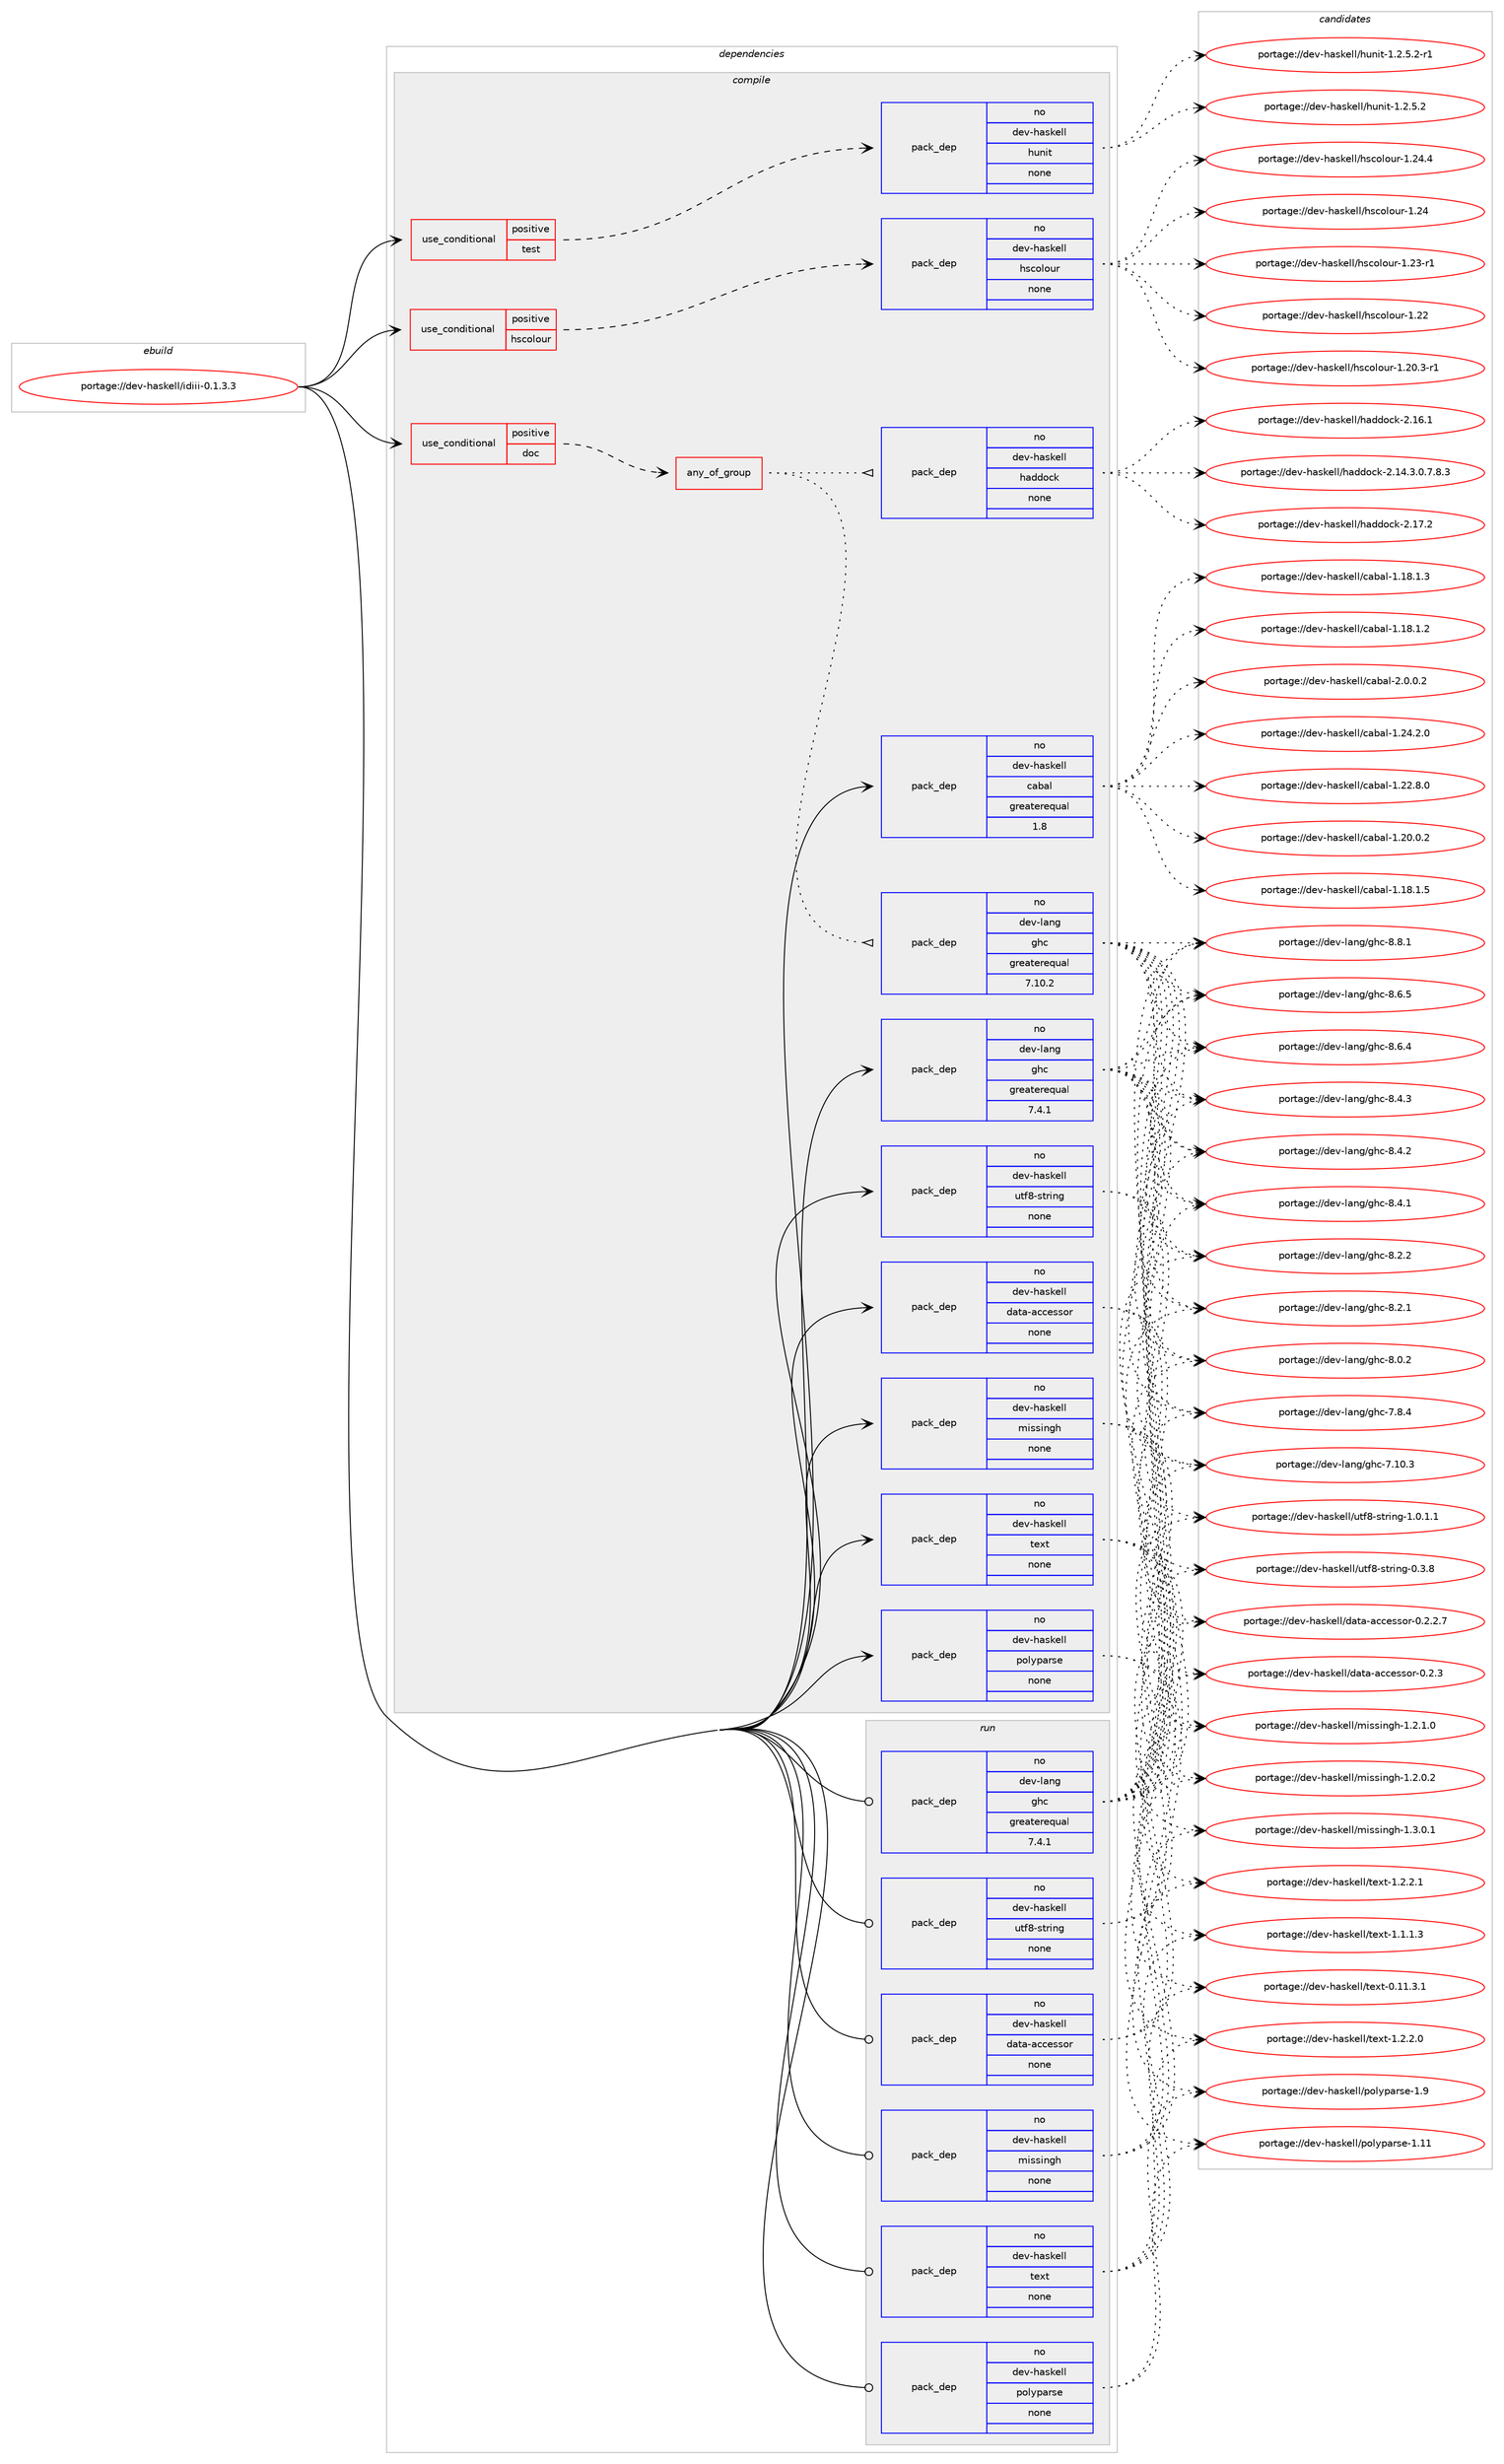 digraph prolog {

# *************
# Graph options
# *************

newrank=true;
concentrate=true;
compound=true;
graph [rankdir=LR,fontname=Helvetica,fontsize=10,ranksep=1.5];#, ranksep=2.5, nodesep=0.2];
edge  [arrowhead=vee];
node  [fontname=Helvetica,fontsize=10];

# **********
# The ebuild
# **********

subgraph cluster_leftcol {
color=gray;
rank=same;
label=<<i>ebuild</i>>;
id [label="portage://dev-haskell/idiii-0.1.3.3", color=red, width=4, href="../dev-haskell/idiii-0.1.3.3.svg"];
}

# ****************
# The dependencies
# ****************

subgraph cluster_midcol {
color=gray;
label=<<i>dependencies</i>>;
subgraph cluster_compile {
fillcolor="#eeeeee";
style=filled;
label=<<i>compile</i>>;
subgraph cond133101 {
dependency555473 [label=<<TABLE BORDER="0" CELLBORDER="1" CELLSPACING="0" CELLPADDING="4"><TR><TD ROWSPAN="3" CELLPADDING="10">use_conditional</TD></TR><TR><TD>positive</TD></TR><TR><TD>doc</TD></TR></TABLE>>, shape=none, color=red];
subgraph any6178 {
dependency555474 [label=<<TABLE BORDER="0" CELLBORDER="1" CELLSPACING="0" CELLPADDING="4"><TR><TD CELLPADDING="10">any_of_group</TD></TR></TABLE>>, shape=none, color=red];subgraph pack415957 {
dependency555475 [label=<<TABLE BORDER="0" CELLBORDER="1" CELLSPACING="0" CELLPADDING="4" WIDTH="220"><TR><TD ROWSPAN="6" CELLPADDING="30">pack_dep</TD></TR><TR><TD WIDTH="110">no</TD></TR><TR><TD>dev-haskell</TD></TR><TR><TD>haddock</TD></TR><TR><TD>none</TD></TR><TR><TD></TD></TR></TABLE>>, shape=none, color=blue];
}
dependency555474:e -> dependency555475:w [weight=20,style="dotted",arrowhead="oinv"];
subgraph pack415958 {
dependency555476 [label=<<TABLE BORDER="0" CELLBORDER="1" CELLSPACING="0" CELLPADDING="4" WIDTH="220"><TR><TD ROWSPAN="6" CELLPADDING="30">pack_dep</TD></TR><TR><TD WIDTH="110">no</TD></TR><TR><TD>dev-lang</TD></TR><TR><TD>ghc</TD></TR><TR><TD>greaterequal</TD></TR><TR><TD>7.10.2</TD></TR></TABLE>>, shape=none, color=blue];
}
dependency555474:e -> dependency555476:w [weight=20,style="dotted",arrowhead="oinv"];
}
dependency555473:e -> dependency555474:w [weight=20,style="dashed",arrowhead="vee"];
}
id:e -> dependency555473:w [weight=20,style="solid",arrowhead="vee"];
subgraph cond133102 {
dependency555477 [label=<<TABLE BORDER="0" CELLBORDER="1" CELLSPACING="0" CELLPADDING="4"><TR><TD ROWSPAN="3" CELLPADDING="10">use_conditional</TD></TR><TR><TD>positive</TD></TR><TR><TD>hscolour</TD></TR></TABLE>>, shape=none, color=red];
subgraph pack415959 {
dependency555478 [label=<<TABLE BORDER="0" CELLBORDER="1" CELLSPACING="0" CELLPADDING="4" WIDTH="220"><TR><TD ROWSPAN="6" CELLPADDING="30">pack_dep</TD></TR><TR><TD WIDTH="110">no</TD></TR><TR><TD>dev-haskell</TD></TR><TR><TD>hscolour</TD></TR><TR><TD>none</TD></TR><TR><TD></TD></TR></TABLE>>, shape=none, color=blue];
}
dependency555477:e -> dependency555478:w [weight=20,style="dashed",arrowhead="vee"];
}
id:e -> dependency555477:w [weight=20,style="solid",arrowhead="vee"];
subgraph cond133103 {
dependency555479 [label=<<TABLE BORDER="0" CELLBORDER="1" CELLSPACING="0" CELLPADDING="4"><TR><TD ROWSPAN="3" CELLPADDING="10">use_conditional</TD></TR><TR><TD>positive</TD></TR><TR><TD>test</TD></TR></TABLE>>, shape=none, color=red];
subgraph pack415960 {
dependency555480 [label=<<TABLE BORDER="0" CELLBORDER="1" CELLSPACING="0" CELLPADDING="4" WIDTH="220"><TR><TD ROWSPAN="6" CELLPADDING="30">pack_dep</TD></TR><TR><TD WIDTH="110">no</TD></TR><TR><TD>dev-haskell</TD></TR><TR><TD>hunit</TD></TR><TR><TD>none</TD></TR><TR><TD></TD></TR></TABLE>>, shape=none, color=blue];
}
dependency555479:e -> dependency555480:w [weight=20,style="dashed",arrowhead="vee"];
}
id:e -> dependency555479:w [weight=20,style="solid",arrowhead="vee"];
subgraph pack415961 {
dependency555481 [label=<<TABLE BORDER="0" CELLBORDER="1" CELLSPACING="0" CELLPADDING="4" WIDTH="220"><TR><TD ROWSPAN="6" CELLPADDING="30">pack_dep</TD></TR><TR><TD WIDTH="110">no</TD></TR><TR><TD>dev-haskell</TD></TR><TR><TD>cabal</TD></TR><TR><TD>greaterequal</TD></TR><TR><TD>1.8</TD></TR></TABLE>>, shape=none, color=blue];
}
id:e -> dependency555481:w [weight=20,style="solid",arrowhead="vee"];
subgraph pack415962 {
dependency555482 [label=<<TABLE BORDER="0" CELLBORDER="1" CELLSPACING="0" CELLPADDING="4" WIDTH="220"><TR><TD ROWSPAN="6" CELLPADDING="30">pack_dep</TD></TR><TR><TD WIDTH="110">no</TD></TR><TR><TD>dev-haskell</TD></TR><TR><TD>data-accessor</TD></TR><TR><TD>none</TD></TR><TR><TD></TD></TR></TABLE>>, shape=none, color=blue];
}
id:e -> dependency555482:w [weight=20,style="solid",arrowhead="vee"];
subgraph pack415963 {
dependency555483 [label=<<TABLE BORDER="0" CELLBORDER="1" CELLSPACING="0" CELLPADDING="4" WIDTH="220"><TR><TD ROWSPAN="6" CELLPADDING="30">pack_dep</TD></TR><TR><TD WIDTH="110">no</TD></TR><TR><TD>dev-haskell</TD></TR><TR><TD>missingh</TD></TR><TR><TD>none</TD></TR><TR><TD></TD></TR></TABLE>>, shape=none, color=blue];
}
id:e -> dependency555483:w [weight=20,style="solid",arrowhead="vee"];
subgraph pack415964 {
dependency555484 [label=<<TABLE BORDER="0" CELLBORDER="1" CELLSPACING="0" CELLPADDING="4" WIDTH="220"><TR><TD ROWSPAN="6" CELLPADDING="30">pack_dep</TD></TR><TR><TD WIDTH="110">no</TD></TR><TR><TD>dev-haskell</TD></TR><TR><TD>polyparse</TD></TR><TR><TD>none</TD></TR><TR><TD></TD></TR></TABLE>>, shape=none, color=blue];
}
id:e -> dependency555484:w [weight=20,style="solid",arrowhead="vee"];
subgraph pack415965 {
dependency555485 [label=<<TABLE BORDER="0" CELLBORDER="1" CELLSPACING="0" CELLPADDING="4" WIDTH="220"><TR><TD ROWSPAN="6" CELLPADDING="30">pack_dep</TD></TR><TR><TD WIDTH="110">no</TD></TR><TR><TD>dev-haskell</TD></TR><TR><TD>text</TD></TR><TR><TD>none</TD></TR><TR><TD></TD></TR></TABLE>>, shape=none, color=blue];
}
id:e -> dependency555485:w [weight=20,style="solid",arrowhead="vee"];
subgraph pack415966 {
dependency555486 [label=<<TABLE BORDER="0" CELLBORDER="1" CELLSPACING="0" CELLPADDING="4" WIDTH="220"><TR><TD ROWSPAN="6" CELLPADDING="30">pack_dep</TD></TR><TR><TD WIDTH="110">no</TD></TR><TR><TD>dev-haskell</TD></TR><TR><TD>utf8-string</TD></TR><TR><TD>none</TD></TR><TR><TD></TD></TR></TABLE>>, shape=none, color=blue];
}
id:e -> dependency555486:w [weight=20,style="solid",arrowhead="vee"];
subgraph pack415967 {
dependency555487 [label=<<TABLE BORDER="0" CELLBORDER="1" CELLSPACING="0" CELLPADDING="4" WIDTH="220"><TR><TD ROWSPAN="6" CELLPADDING="30">pack_dep</TD></TR><TR><TD WIDTH="110">no</TD></TR><TR><TD>dev-lang</TD></TR><TR><TD>ghc</TD></TR><TR><TD>greaterequal</TD></TR><TR><TD>7.4.1</TD></TR></TABLE>>, shape=none, color=blue];
}
id:e -> dependency555487:w [weight=20,style="solid",arrowhead="vee"];
}
subgraph cluster_compileandrun {
fillcolor="#eeeeee";
style=filled;
label=<<i>compile and run</i>>;
}
subgraph cluster_run {
fillcolor="#eeeeee";
style=filled;
label=<<i>run</i>>;
subgraph pack415968 {
dependency555488 [label=<<TABLE BORDER="0" CELLBORDER="1" CELLSPACING="0" CELLPADDING="4" WIDTH="220"><TR><TD ROWSPAN="6" CELLPADDING="30">pack_dep</TD></TR><TR><TD WIDTH="110">no</TD></TR><TR><TD>dev-haskell</TD></TR><TR><TD>data-accessor</TD></TR><TR><TD>none</TD></TR><TR><TD></TD></TR></TABLE>>, shape=none, color=blue];
}
id:e -> dependency555488:w [weight=20,style="solid",arrowhead="odot"];
subgraph pack415969 {
dependency555489 [label=<<TABLE BORDER="0" CELLBORDER="1" CELLSPACING="0" CELLPADDING="4" WIDTH="220"><TR><TD ROWSPAN="6" CELLPADDING="30">pack_dep</TD></TR><TR><TD WIDTH="110">no</TD></TR><TR><TD>dev-haskell</TD></TR><TR><TD>missingh</TD></TR><TR><TD>none</TD></TR><TR><TD></TD></TR></TABLE>>, shape=none, color=blue];
}
id:e -> dependency555489:w [weight=20,style="solid",arrowhead="odot"];
subgraph pack415970 {
dependency555490 [label=<<TABLE BORDER="0" CELLBORDER="1" CELLSPACING="0" CELLPADDING="4" WIDTH="220"><TR><TD ROWSPAN="6" CELLPADDING="30">pack_dep</TD></TR><TR><TD WIDTH="110">no</TD></TR><TR><TD>dev-haskell</TD></TR><TR><TD>polyparse</TD></TR><TR><TD>none</TD></TR><TR><TD></TD></TR></TABLE>>, shape=none, color=blue];
}
id:e -> dependency555490:w [weight=20,style="solid",arrowhead="odot"];
subgraph pack415971 {
dependency555491 [label=<<TABLE BORDER="0" CELLBORDER="1" CELLSPACING="0" CELLPADDING="4" WIDTH="220"><TR><TD ROWSPAN="6" CELLPADDING="30">pack_dep</TD></TR><TR><TD WIDTH="110">no</TD></TR><TR><TD>dev-haskell</TD></TR><TR><TD>text</TD></TR><TR><TD>none</TD></TR><TR><TD></TD></TR></TABLE>>, shape=none, color=blue];
}
id:e -> dependency555491:w [weight=20,style="solid",arrowhead="odot"];
subgraph pack415972 {
dependency555492 [label=<<TABLE BORDER="0" CELLBORDER="1" CELLSPACING="0" CELLPADDING="4" WIDTH="220"><TR><TD ROWSPAN="6" CELLPADDING="30">pack_dep</TD></TR><TR><TD WIDTH="110">no</TD></TR><TR><TD>dev-haskell</TD></TR><TR><TD>utf8-string</TD></TR><TR><TD>none</TD></TR><TR><TD></TD></TR></TABLE>>, shape=none, color=blue];
}
id:e -> dependency555492:w [weight=20,style="solid",arrowhead="odot"];
subgraph pack415973 {
dependency555493 [label=<<TABLE BORDER="0" CELLBORDER="1" CELLSPACING="0" CELLPADDING="4" WIDTH="220"><TR><TD ROWSPAN="6" CELLPADDING="30">pack_dep</TD></TR><TR><TD WIDTH="110">no</TD></TR><TR><TD>dev-lang</TD></TR><TR><TD>ghc</TD></TR><TR><TD>greaterequal</TD></TR><TR><TD>7.4.1</TD></TR></TABLE>>, shape=none, color=blue];
}
id:e -> dependency555493:w [weight=20,style="solid",arrowhead="odot"];
}
}

# **************
# The candidates
# **************

subgraph cluster_choices {
rank=same;
color=gray;
label=<<i>candidates</i>>;

subgraph choice415957 {
color=black;
nodesep=1;
choice100101118451049711510710110810847104971001001119910745504649554650 [label="portage://dev-haskell/haddock-2.17.2", color=red, width=4,href="../dev-haskell/haddock-2.17.2.svg"];
choice100101118451049711510710110810847104971001001119910745504649544649 [label="portage://dev-haskell/haddock-2.16.1", color=red, width=4,href="../dev-haskell/haddock-2.16.1.svg"];
choice1001011184510497115107101108108471049710010011199107455046495246514648465546564651 [label="portage://dev-haskell/haddock-2.14.3.0.7.8.3", color=red, width=4,href="../dev-haskell/haddock-2.14.3.0.7.8.3.svg"];
dependency555475:e -> choice100101118451049711510710110810847104971001001119910745504649554650:w [style=dotted,weight="100"];
dependency555475:e -> choice100101118451049711510710110810847104971001001119910745504649544649:w [style=dotted,weight="100"];
dependency555475:e -> choice1001011184510497115107101108108471049710010011199107455046495246514648465546564651:w [style=dotted,weight="100"];
}
subgraph choice415958 {
color=black;
nodesep=1;
choice10010111845108971101034710310499455646564649 [label="portage://dev-lang/ghc-8.8.1", color=red, width=4,href="../dev-lang/ghc-8.8.1.svg"];
choice10010111845108971101034710310499455646544653 [label="portage://dev-lang/ghc-8.6.5", color=red, width=4,href="../dev-lang/ghc-8.6.5.svg"];
choice10010111845108971101034710310499455646544652 [label="portage://dev-lang/ghc-8.6.4", color=red, width=4,href="../dev-lang/ghc-8.6.4.svg"];
choice10010111845108971101034710310499455646524651 [label="portage://dev-lang/ghc-8.4.3", color=red, width=4,href="../dev-lang/ghc-8.4.3.svg"];
choice10010111845108971101034710310499455646524650 [label="portage://dev-lang/ghc-8.4.2", color=red, width=4,href="../dev-lang/ghc-8.4.2.svg"];
choice10010111845108971101034710310499455646524649 [label="portage://dev-lang/ghc-8.4.1", color=red, width=4,href="../dev-lang/ghc-8.4.1.svg"];
choice10010111845108971101034710310499455646504650 [label="portage://dev-lang/ghc-8.2.2", color=red, width=4,href="../dev-lang/ghc-8.2.2.svg"];
choice10010111845108971101034710310499455646504649 [label="portage://dev-lang/ghc-8.2.1", color=red, width=4,href="../dev-lang/ghc-8.2.1.svg"];
choice10010111845108971101034710310499455646484650 [label="portage://dev-lang/ghc-8.0.2", color=red, width=4,href="../dev-lang/ghc-8.0.2.svg"];
choice10010111845108971101034710310499455546564652 [label="portage://dev-lang/ghc-7.8.4", color=red, width=4,href="../dev-lang/ghc-7.8.4.svg"];
choice1001011184510897110103471031049945554649484651 [label="portage://dev-lang/ghc-7.10.3", color=red, width=4,href="../dev-lang/ghc-7.10.3.svg"];
dependency555476:e -> choice10010111845108971101034710310499455646564649:w [style=dotted,weight="100"];
dependency555476:e -> choice10010111845108971101034710310499455646544653:w [style=dotted,weight="100"];
dependency555476:e -> choice10010111845108971101034710310499455646544652:w [style=dotted,weight="100"];
dependency555476:e -> choice10010111845108971101034710310499455646524651:w [style=dotted,weight="100"];
dependency555476:e -> choice10010111845108971101034710310499455646524650:w [style=dotted,weight="100"];
dependency555476:e -> choice10010111845108971101034710310499455646524649:w [style=dotted,weight="100"];
dependency555476:e -> choice10010111845108971101034710310499455646504650:w [style=dotted,weight="100"];
dependency555476:e -> choice10010111845108971101034710310499455646504649:w [style=dotted,weight="100"];
dependency555476:e -> choice10010111845108971101034710310499455646484650:w [style=dotted,weight="100"];
dependency555476:e -> choice10010111845108971101034710310499455546564652:w [style=dotted,weight="100"];
dependency555476:e -> choice1001011184510897110103471031049945554649484651:w [style=dotted,weight="100"];
}
subgraph choice415959 {
color=black;
nodesep=1;
choice1001011184510497115107101108108471041159911110811111711445494650524652 [label="portage://dev-haskell/hscolour-1.24.4", color=red, width=4,href="../dev-haskell/hscolour-1.24.4.svg"];
choice100101118451049711510710110810847104115991111081111171144549465052 [label="portage://dev-haskell/hscolour-1.24", color=red, width=4,href="../dev-haskell/hscolour-1.24.svg"];
choice1001011184510497115107101108108471041159911110811111711445494650514511449 [label="portage://dev-haskell/hscolour-1.23-r1", color=red, width=4,href="../dev-haskell/hscolour-1.23-r1.svg"];
choice100101118451049711510710110810847104115991111081111171144549465050 [label="portage://dev-haskell/hscolour-1.22", color=red, width=4,href="../dev-haskell/hscolour-1.22.svg"];
choice10010111845104971151071011081084710411599111108111117114454946504846514511449 [label="portage://dev-haskell/hscolour-1.20.3-r1", color=red, width=4,href="../dev-haskell/hscolour-1.20.3-r1.svg"];
dependency555478:e -> choice1001011184510497115107101108108471041159911110811111711445494650524652:w [style=dotted,weight="100"];
dependency555478:e -> choice100101118451049711510710110810847104115991111081111171144549465052:w [style=dotted,weight="100"];
dependency555478:e -> choice1001011184510497115107101108108471041159911110811111711445494650514511449:w [style=dotted,weight="100"];
dependency555478:e -> choice100101118451049711510710110810847104115991111081111171144549465050:w [style=dotted,weight="100"];
dependency555478:e -> choice10010111845104971151071011081084710411599111108111117114454946504846514511449:w [style=dotted,weight="100"];
}
subgraph choice415960 {
color=black;
nodesep=1;
choice10010111845104971151071011081084710411711010511645494650465346504511449 [label="portage://dev-haskell/hunit-1.2.5.2-r1", color=red, width=4,href="../dev-haskell/hunit-1.2.5.2-r1.svg"];
choice1001011184510497115107101108108471041171101051164549465046534650 [label="portage://dev-haskell/hunit-1.2.5.2", color=red, width=4,href="../dev-haskell/hunit-1.2.5.2.svg"];
dependency555480:e -> choice10010111845104971151071011081084710411711010511645494650465346504511449:w [style=dotted,weight="100"];
dependency555480:e -> choice1001011184510497115107101108108471041171101051164549465046534650:w [style=dotted,weight="100"];
}
subgraph choice415961 {
color=black;
nodesep=1;
choice100101118451049711510710110810847999798971084550464846484650 [label="portage://dev-haskell/cabal-2.0.0.2", color=red, width=4,href="../dev-haskell/cabal-2.0.0.2.svg"];
choice10010111845104971151071011081084799979897108454946505246504648 [label="portage://dev-haskell/cabal-1.24.2.0", color=red, width=4,href="../dev-haskell/cabal-1.24.2.0.svg"];
choice10010111845104971151071011081084799979897108454946505046564648 [label="portage://dev-haskell/cabal-1.22.8.0", color=red, width=4,href="../dev-haskell/cabal-1.22.8.0.svg"];
choice10010111845104971151071011081084799979897108454946504846484650 [label="portage://dev-haskell/cabal-1.20.0.2", color=red, width=4,href="../dev-haskell/cabal-1.20.0.2.svg"];
choice10010111845104971151071011081084799979897108454946495646494653 [label="portage://dev-haskell/cabal-1.18.1.5", color=red, width=4,href="../dev-haskell/cabal-1.18.1.5.svg"];
choice10010111845104971151071011081084799979897108454946495646494651 [label="portage://dev-haskell/cabal-1.18.1.3", color=red, width=4,href="../dev-haskell/cabal-1.18.1.3.svg"];
choice10010111845104971151071011081084799979897108454946495646494650 [label="portage://dev-haskell/cabal-1.18.1.2", color=red, width=4,href="../dev-haskell/cabal-1.18.1.2.svg"];
dependency555481:e -> choice100101118451049711510710110810847999798971084550464846484650:w [style=dotted,weight="100"];
dependency555481:e -> choice10010111845104971151071011081084799979897108454946505246504648:w [style=dotted,weight="100"];
dependency555481:e -> choice10010111845104971151071011081084799979897108454946505046564648:w [style=dotted,weight="100"];
dependency555481:e -> choice10010111845104971151071011081084799979897108454946504846484650:w [style=dotted,weight="100"];
dependency555481:e -> choice10010111845104971151071011081084799979897108454946495646494653:w [style=dotted,weight="100"];
dependency555481:e -> choice10010111845104971151071011081084799979897108454946495646494651:w [style=dotted,weight="100"];
dependency555481:e -> choice10010111845104971151071011081084799979897108454946495646494650:w [style=dotted,weight="100"];
}
subgraph choice415962 {
color=black;
nodesep=1;
choice100101118451049711510710110810847100971169745979999101115115111114454846504651 [label="portage://dev-haskell/data-accessor-0.2.3", color=red, width=4,href="../dev-haskell/data-accessor-0.2.3.svg"];
choice1001011184510497115107101108108471009711697459799991011151151111144548465046504655 [label="portage://dev-haskell/data-accessor-0.2.2.7", color=red, width=4,href="../dev-haskell/data-accessor-0.2.2.7.svg"];
dependency555482:e -> choice100101118451049711510710110810847100971169745979999101115115111114454846504651:w [style=dotted,weight="100"];
dependency555482:e -> choice1001011184510497115107101108108471009711697459799991011151151111144548465046504655:w [style=dotted,weight="100"];
}
subgraph choice415963 {
color=black;
nodesep=1;
choice1001011184510497115107101108108471091051151151051101031044549465146484649 [label="portage://dev-haskell/missingh-1.3.0.1", color=red, width=4,href="../dev-haskell/missingh-1.3.0.1.svg"];
choice1001011184510497115107101108108471091051151151051101031044549465046494648 [label="portage://dev-haskell/missingh-1.2.1.0", color=red, width=4,href="../dev-haskell/missingh-1.2.1.0.svg"];
choice1001011184510497115107101108108471091051151151051101031044549465046484650 [label="portage://dev-haskell/missingh-1.2.0.2", color=red, width=4,href="../dev-haskell/missingh-1.2.0.2.svg"];
dependency555483:e -> choice1001011184510497115107101108108471091051151151051101031044549465146484649:w [style=dotted,weight="100"];
dependency555483:e -> choice1001011184510497115107101108108471091051151151051101031044549465046494648:w [style=dotted,weight="100"];
dependency555483:e -> choice1001011184510497115107101108108471091051151151051101031044549465046484650:w [style=dotted,weight="100"];
}
subgraph choice415964 {
color=black;
nodesep=1;
choice1001011184510497115107101108108471121111081211129711411510145494657 [label="portage://dev-haskell/polyparse-1.9", color=red, width=4,href="../dev-haskell/polyparse-1.9.svg"];
choice100101118451049711510710110810847112111108121112971141151014549464949 [label="portage://dev-haskell/polyparse-1.11", color=red, width=4,href="../dev-haskell/polyparse-1.11.svg"];
dependency555484:e -> choice1001011184510497115107101108108471121111081211129711411510145494657:w [style=dotted,weight="100"];
dependency555484:e -> choice100101118451049711510710110810847112111108121112971141151014549464949:w [style=dotted,weight="100"];
}
subgraph choice415965 {
color=black;
nodesep=1;
choice1001011184510497115107101108108471161011201164549465046504649 [label="portage://dev-haskell/text-1.2.2.1", color=red, width=4,href="../dev-haskell/text-1.2.2.1.svg"];
choice1001011184510497115107101108108471161011201164549465046504648 [label="portage://dev-haskell/text-1.2.2.0", color=red, width=4,href="../dev-haskell/text-1.2.2.0.svg"];
choice1001011184510497115107101108108471161011201164549464946494651 [label="portage://dev-haskell/text-1.1.1.3", color=red, width=4,href="../dev-haskell/text-1.1.1.3.svg"];
choice100101118451049711510710110810847116101120116454846494946514649 [label="portage://dev-haskell/text-0.11.3.1", color=red, width=4,href="../dev-haskell/text-0.11.3.1.svg"];
dependency555485:e -> choice1001011184510497115107101108108471161011201164549465046504649:w [style=dotted,weight="100"];
dependency555485:e -> choice1001011184510497115107101108108471161011201164549465046504648:w [style=dotted,weight="100"];
dependency555485:e -> choice1001011184510497115107101108108471161011201164549464946494651:w [style=dotted,weight="100"];
dependency555485:e -> choice100101118451049711510710110810847116101120116454846494946514649:w [style=dotted,weight="100"];
}
subgraph choice415966 {
color=black;
nodesep=1;
choice10010111845104971151071011081084711711610256451151161141051101034549464846494649 [label="portage://dev-haskell/utf8-string-1.0.1.1", color=red, width=4,href="../dev-haskell/utf8-string-1.0.1.1.svg"];
choice1001011184510497115107101108108471171161025645115116114105110103454846514656 [label="portage://dev-haskell/utf8-string-0.3.8", color=red, width=4,href="../dev-haskell/utf8-string-0.3.8.svg"];
dependency555486:e -> choice10010111845104971151071011081084711711610256451151161141051101034549464846494649:w [style=dotted,weight="100"];
dependency555486:e -> choice1001011184510497115107101108108471171161025645115116114105110103454846514656:w [style=dotted,weight="100"];
}
subgraph choice415967 {
color=black;
nodesep=1;
choice10010111845108971101034710310499455646564649 [label="portage://dev-lang/ghc-8.8.1", color=red, width=4,href="../dev-lang/ghc-8.8.1.svg"];
choice10010111845108971101034710310499455646544653 [label="portage://dev-lang/ghc-8.6.5", color=red, width=4,href="../dev-lang/ghc-8.6.5.svg"];
choice10010111845108971101034710310499455646544652 [label="portage://dev-lang/ghc-8.6.4", color=red, width=4,href="../dev-lang/ghc-8.6.4.svg"];
choice10010111845108971101034710310499455646524651 [label="portage://dev-lang/ghc-8.4.3", color=red, width=4,href="../dev-lang/ghc-8.4.3.svg"];
choice10010111845108971101034710310499455646524650 [label="portage://dev-lang/ghc-8.4.2", color=red, width=4,href="../dev-lang/ghc-8.4.2.svg"];
choice10010111845108971101034710310499455646524649 [label="portage://dev-lang/ghc-8.4.1", color=red, width=4,href="../dev-lang/ghc-8.4.1.svg"];
choice10010111845108971101034710310499455646504650 [label="portage://dev-lang/ghc-8.2.2", color=red, width=4,href="../dev-lang/ghc-8.2.2.svg"];
choice10010111845108971101034710310499455646504649 [label="portage://dev-lang/ghc-8.2.1", color=red, width=4,href="../dev-lang/ghc-8.2.1.svg"];
choice10010111845108971101034710310499455646484650 [label="portage://dev-lang/ghc-8.0.2", color=red, width=4,href="../dev-lang/ghc-8.0.2.svg"];
choice10010111845108971101034710310499455546564652 [label="portage://dev-lang/ghc-7.8.4", color=red, width=4,href="../dev-lang/ghc-7.8.4.svg"];
choice1001011184510897110103471031049945554649484651 [label="portage://dev-lang/ghc-7.10.3", color=red, width=4,href="../dev-lang/ghc-7.10.3.svg"];
dependency555487:e -> choice10010111845108971101034710310499455646564649:w [style=dotted,weight="100"];
dependency555487:e -> choice10010111845108971101034710310499455646544653:w [style=dotted,weight="100"];
dependency555487:e -> choice10010111845108971101034710310499455646544652:w [style=dotted,weight="100"];
dependency555487:e -> choice10010111845108971101034710310499455646524651:w [style=dotted,weight="100"];
dependency555487:e -> choice10010111845108971101034710310499455646524650:w [style=dotted,weight="100"];
dependency555487:e -> choice10010111845108971101034710310499455646524649:w [style=dotted,weight="100"];
dependency555487:e -> choice10010111845108971101034710310499455646504650:w [style=dotted,weight="100"];
dependency555487:e -> choice10010111845108971101034710310499455646504649:w [style=dotted,weight="100"];
dependency555487:e -> choice10010111845108971101034710310499455646484650:w [style=dotted,weight="100"];
dependency555487:e -> choice10010111845108971101034710310499455546564652:w [style=dotted,weight="100"];
dependency555487:e -> choice1001011184510897110103471031049945554649484651:w [style=dotted,weight="100"];
}
subgraph choice415968 {
color=black;
nodesep=1;
choice100101118451049711510710110810847100971169745979999101115115111114454846504651 [label="portage://dev-haskell/data-accessor-0.2.3", color=red, width=4,href="../dev-haskell/data-accessor-0.2.3.svg"];
choice1001011184510497115107101108108471009711697459799991011151151111144548465046504655 [label="portage://dev-haskell/data-accessor-0.2.2.7", color=red, width=4,href="../dev-haskell/data-accessor-0.2.2.7.svg"];
dependency555488:e -> choice100101118451049711510710110810847100971169745979999101115115111114454846504651:w [style=dotted,weight="100"];
dependency555488:e -> choice1001011184510497115107101108108471009711697459799991011151151111144548465046504655:w [style=dotted,weight="100"];
}
subgraph choice415969 {
color=black;
nodesep=1;
choice1001011184510497115107101108108471091051151151051101031044549465146484649 [label="portage://dev-haskell/missingh-1.3.0.1", color=red, width=4,href="../dev-haskell/missingh-1.3.0.1.svg"];
choice1001011184510497115107101108108471091051151151051101031044549465046494648 [label="portage://dev-haskell/missingh-1.2.1.0", color=red, width=4,href="../dev-haskell/missingh-1.2.1.0.svg"];
choice1001011184510497115107101108108471091051151151051101031044549465046484650 [label="portage://dev-haskell/missingh-1.2.0.2", color=red, width=4,href="../dev-haskell/missingh-1.2.0.2.svg"];
dependency555489:e -> choice1001011184510497115107101108108471091051151151051101031044549465146484649:w [style=dotted,weight="100"];
dependency555489:e -> choice1001011184510497115107101108108471091051151151051101031044549465046494648:w [style=dotted,weight="100"];
dependency555489:e -> choice1001011184510497115107101108108471091051151151051101031044549465046484650:w [style=dotted,weight="100"];
}
subgraph choice415970 {
color=black;
nodesep=1;
choice1001011184510497115107101108108471121111081211129711411510145494657 [label="portage://dev-haskell/polyparse-1.9", color=red, width=4,href="../dev-haskell/polyparse-1.9.svg"];
choice100101118451049711510710110810847112111108121112971141151014549464949 [label="portage://dev-haskell/polyparse-1.11", color=red, width=4,href="../dev-haskell/polyparse-1.11.svg"];
dependency555490:e -> choice1001011184510497115107101108108471121111081211129711411510145494657:w [style=dotted,weight="100"];
dependency555490:e -> choice100101118451049711510710110810847112111108121112971141151014549464949:w [style=dotted,weight="100"];
}
subgraph choice415971 {
color=black;
nodesep=1;
choice1001011184510497115107101108108471161011201164549465046504649 [label="portage://dev-haskell/text-1.2.2.1", color=red, width=4,href="../dev-haskell/text-1.2.2.1.svg"];
choice1001011184510497115107101108108471161011201164549465046504648 [label="portage://dev-haskell/text-1.2.2.0", color=red, width=4,href="../dev-haskell/text-1.2.2.0.svg"];
choice1001011184510497115107101108108471161011201164549464946494651 [label="portage://dev-haskell/text-1.1.1.3", color=red, width=4,href="../dev-haskell/text-1.1.1.3.svg"];
choice100101118451049711510710110810847116101120116454846494946514649 [label="portage://dev-haskell/text-0.11.3.1", color=red, width=4,href="../dev-haskell/text-0.11.3.1.svg"];
dependency555491:e -> choice1001011184510497115107101108108471161011201164549465046504649:w [style=dotted,weight="100"];
dependency555491:e -> choice1001011184510497115107101108108471161011201164549465046504648:w [style=dotted,weight="100"];
dependency555491:e -> choice1001011184510497115107101108108471161011201164549464946494651:w [style=dotted,weight="100"];
dependency555491:e -> choice100101118451049711510710110810847116101120116454846494946514649:w [style=dotted,weight="100"];
}
subgraph choice415972 {
color=black;
nodesep=1;
choice10010111845104971151071011081084711711610256451151161141051101034549464846494649 [label="portage://dev-haskell/utf8-string-1.0.1.1", color=red, width=4,href="../dev-haskell/utf8-string-1.0.1.1.svg"];
choice1001011184510497115107101108108471171161025645115116114105110103454846514656 [label="portage://dev-haskell/utf8-string-0.3.8", color=red, width=4,href="../dev-haskell/utf8-string-0.3.8.svg"];
dependency555492:e -> choice10010111845104971151071011081084711711610256451151161141051101034549464846494649:w [style=dotted,weight="100"];
dependency555492:e -> choice1001011184510497115107101108108471171161025645115116114105110103454846514656:w [style=dotted,weight="100"];
}
subgraph choice415973 {
color=black;
nodesep=1;
choice10010111845108971101034710310499455646564649 [label="portage://dev-lang/ghc-8.8.1", color=red, width=4,href="../dev-lang/ghc-8.8.1.svg"];
choice10010111845108971101034710310499455646544653 [label="portage://dev-lang/ghc-8.6.5", color=red, width=4,href="../dev-lang/ghc-8.6.5.svg"];
choice10010111845108971101034710310499455646544652 [label="portage://dev-lang/ghc-8.6.4", color=red, width=4,href="../dev-lang/ghc-8.6.4.svg"];
choice10010111845108971101034710310499455646524651 [label="portage://dev-lang/ghc-8.4.3", color=red, width=4,href="../dev-lang/ghc-8.4.3.svg"];
choice10010111845108971101034710310499455646524650 [label="portage://dev-lang/ghc-8.4.2", color=red, width=4,href="../dev-lang/ghc-8.4.2.svg"];
choice10010111845108971101034710310499455646524649 [label="portage://dev-lang/ghc-8.4.1", color=red, width=4,href="../dev-lang/ghc-8.4.1.svg"];
choice10010111845108971101034710310499455646504650 [label="portage://dev-lang/ghc-8.2.2", color=red, width=4,href="../dev-lang/ghc-8.2.2.svg"];
choice10010111845108971101034710310499455646504649 [label="portage://dev-lang/ghc-8.2.1", color=red, width=4,href="../dev-lang/ghc-8.2.1.svg"];
choice10010111845108971101034710310499455646484650 [label="portage://dev-lang/ghc-8.0.2", color=red, width=4,href="../dev-lang/ghc-8.0.2.svg"];
choice10010111845108971101034710310499455546564652 [label="portage://dev-lang/ghc-7.8.4", color=red, width=4,href="../dev-lang/ghc-7.8.4.svg"];
choice1001011184510897110103471031049945554649484651 [label="portage://dev-lang/ghc-7.10.3", color=red, width=4,href="../dev-lang/ghc-7.10.3.svg"];
dependency555493:e -> choice10010111845108971101034710310499455646564649:w [style=dotted,weight="100"];
dependency555493:e -> choice10010111845108971101034710310499455646544653:w [style=dotted,weight="100"];
dependency555493:e -> choice10010111845108971101034710310499455646544652:w [style=dotted,weight="100"];
dependency555493:e -> choice10010111845108971101034710310499455646524651:w [style=dotted,weight="100"];
dependency555493:e -> choice10010111845108971101034710310499455646524650:w [style=dotted,weight="100"];
dependency555493:e -> choice10010111845108971101034710310499455646524649:w [style=dotted,weight="100"];
dependency555493:e -> choice10010111845108971101034710310499455646504650:w [style=dotted,weight="100"];
dependency555493:e -> choice10010111845108971101034710310499455646504649:w [style=dotted,weight="100"];
dependency555493:e -> choice10010111845108971101034710310499455646484650:w [style=dotted,weight="100"];
dependency555493:e -> choice10010111845108971101034710310499455546564652:w [style=dotted,weight="100"];
dependency555493:e -> choice1001011184510897110103471031049945554649484651:w [style=dotted,weight="100"];
}
}

}

